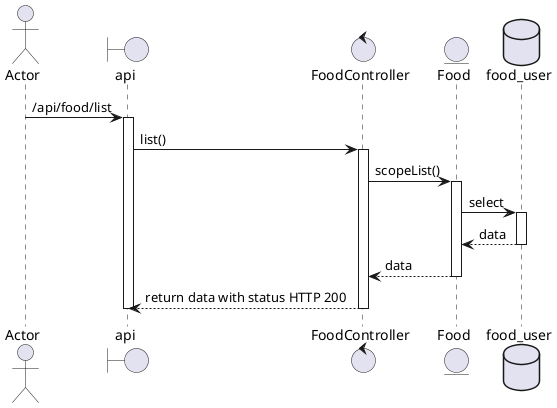 @startuml unselected food list

actor "Actor"
boundary "api"
control "FoodController"
entity "Food"
database "food_user"

"Actor" ->  "api" : /api/food/list
activate api
"api" ->  "FoodController" : list()
activate FoodController
"FoodController" ->  "Food" : scopeList()
activate Food
"Food" ->  "food_user" : select
activate food_user
"food_user" --> "Food" : data
deactivate food_user
"Food" --> "FoodController": data
deactivate Food
"FoodController" --> "api" : return data with status HTTP 200
deactivate FoodController
deactivate api
@enduml